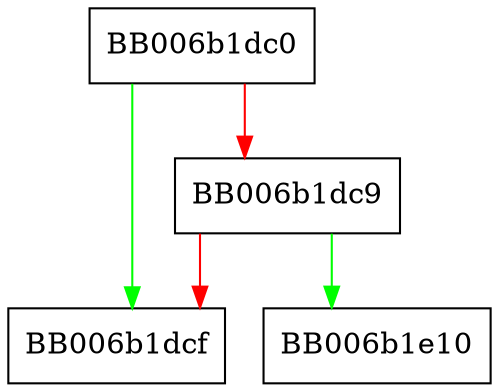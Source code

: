 digraph rsa_to_EncryptedPrivateKeyInfo_der_encode {
  node [shape="box"];
  graph [splines=ortho];
  BB006b1dc0 -> BB006b1dcf [color="green"];
  BB006b1dc0 -> BB006b1dc9 [color="red"];
  BB006b1dc9 -> BB006b1e10 [color="green"];
  BB006b1dc9 -> BB006b1dcf [color="red"];
}